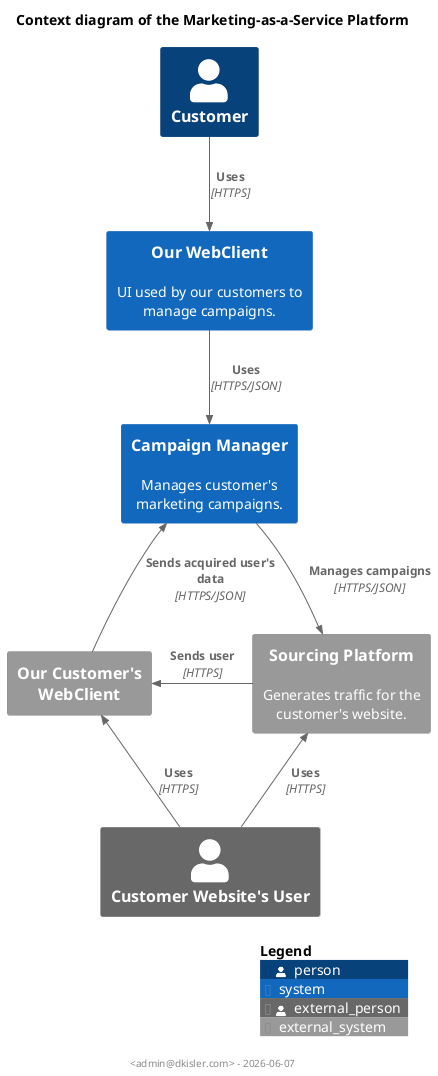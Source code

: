 @startuml
!include <C4/C4_Container.puml>

title "Context diagram of the Marketing-as-a-Service Platform"

footer "<admin@dkisler.com> - %date('yyyy-MM-dd')"

Person(user, "Customer")
Person_Ext(userExt, "Customer Website's User")

System(ui, "Our WebClient", "UI used by our customers to manage campaigns.")
System(be, "Campaign Manager", "Manages customer's marketing campaigns.")
System(be, "Campaign Manager", "Manages customer's marketing campaigns.")
System_Ext(mkt, "Sourcing Platform", "Generates traffic for the customer's website.")

System_Ext(uiExt, "Our Customer's WebClient")

Rel_D(user, ui, "Uses", "HTTPS")
Rel_D(ui, be, "Uses", "HTTPS/JSON")
Rel_D(be, mkt, "Manages campaigns", "HTTPS/JSON")
Rel_L(mkt, uiExt, "Sends user", "HTTPS")
Rel_U(uiExt, be, "Sends acquired user's data", "HTTPS/JSON")
Rel_U(userExt, mkt, "Uses", "HTTPS")
Rel_U(userExt, uiExt, "Uses", "HTTPS")

SHOW_LEGEND()
@enduml